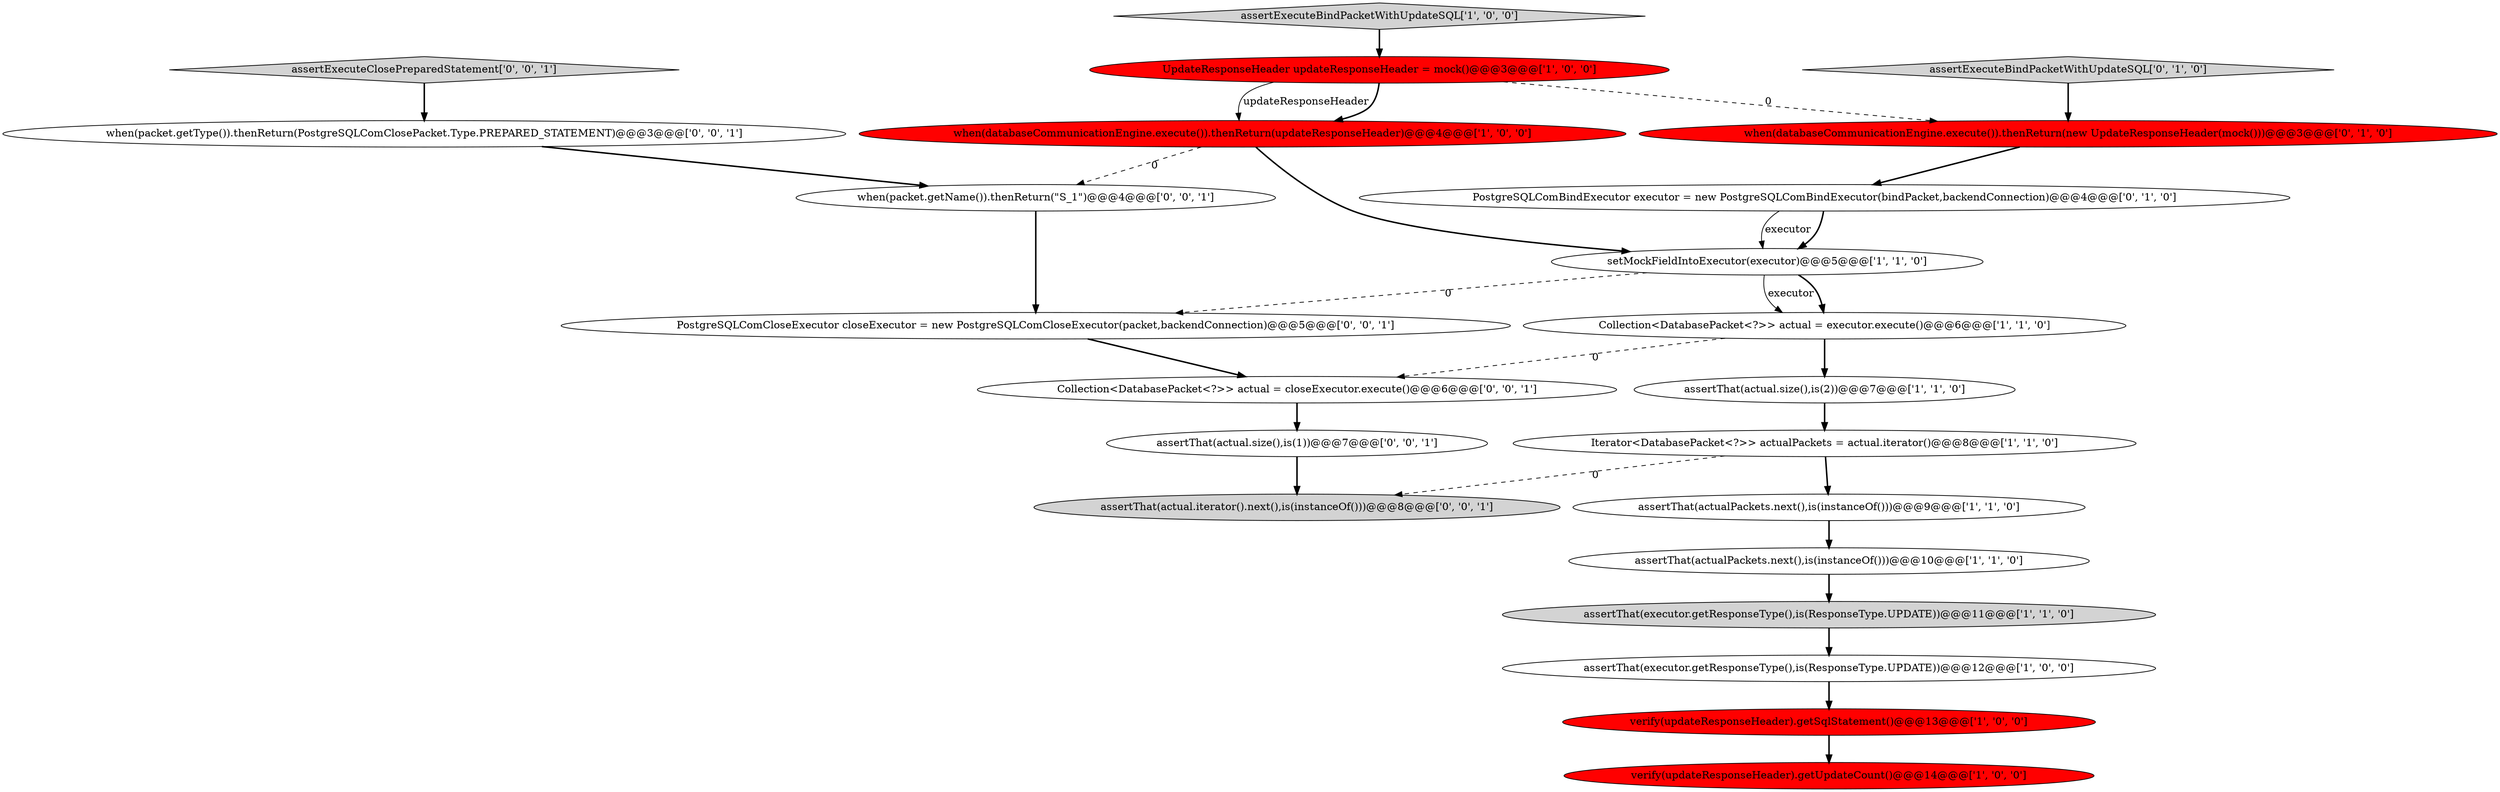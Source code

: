 digraph {
9 [style = filled, label = "assertThat(executor.getResponseType(),is(ResponseType.UPDATE))@@@11@@@['1', '1', '0']", fillcolor = lightgray, shape = ellipse image = "AAA0AAABBB1BBB"];
15 [style = filled, label = "PostgreSQLComBindExecutor executor = new PostgreSQLComBindExecutor(bindPacket,backendConnection)@@@4@@@['0', '1', '0']", fillcolor = white, shape = ellipse image = "AAA0AAABBB2BBB"];
10 [style = filled, label = "assertThat(actual.size(),is(2))@@@7@@@['1', '1', '0']", fillcolor = white, shape = ellipse image = "AAA0AAABBB1BBB"];
20 [style = filled, label = "assertExecuteClosePreparedStatement['0', '0', '1']", fillcolor = lightgray, shape = diamond image = "AAA0AAABBB3BBB"];
3 [style = filled, label = "Iterator<DatabasePacket<?>> actualPackets = actual.iterator()@@@8@@@['1', '1', '0']", fillcolor = white, shape = ellipse image = "AAA0AAABBB1BBB"];
17 [style = filled, label = "PostgreSQLComCloseExecutor closeExecutor = new PostgreSQLComCloseExecutor(packet,backendConnection)@@@5@@@['0', '0', '1']", fillcolor = white, shape = ellipse image = "AAA0AAABBB3BBB"];
4 [style = filled, label = "Collection<DatabasePacket<?>> actual = executor.execute()@@@6@@@['1', '1', '0']", fillcolor = white, shape = ellipse image = "AAA0AAABBB1BBB"];
11 [style = filled, label = "assertExecuteBindPacketWithUpdateSQL['1', '0', '0']", fillcolor = lightgray, shape = diamond image = "AAA0AAABBB1BBB"];
2 [style = filled, label = "setMockFieldIntoExecutor(executor)@@@5@@@['1', '1', '0']", fillcolor = white, shape = ellipse image = "AAA0AAABBB1BBB"];
14 [style = filled, label = "assertExecuteBindPacketWithUpdateSQL['0', '1', '0']", fillcolor = lightgray, shape = diamond image = "AAA0AAABBB2BBB"];
12 [style = filled, label = "verify(updateResponseHeader).getSqlStatement()@@@13@@@['1', '0', '0']", fillcolor = red, shape = ellipse image = "AAA1AAABBB1BBB"];
7 [style = filled, label = "assertThat(actualPackets.next(),is(instanceOf()))@@@9@@@['1', '1', '0']", fillcolor = white, shape = ellipse image = "AAA0AAABBB1BBB"];
18 [style = filled, label = "assertThat(actual.iterator().next(),is(instanceOf()))@@@8@@@['0', '0', '1']", fillcolor = lightgray, shape = ellipse image = "AAA0AAABBB3BBB"];
6 [style = filled, label = "verify(updateResponseHeader).getUpdateCount()@@@14@@@['1', '0', '0']", fillcolor = red, shape = ellipse image = "AAA1AAABBB1BBB"];
16 [style = filled, label = "when(packet.getName()).thenReturn(\"S_1\")@@@4@@@['0', '0', '1']", fillcolor = white, shape = ellipse image = "AAA0AAABBB3BBB"];
13 [style = filled, label = "when(databaseCommunicationEngine.execute()).thenReturn(new UpdateResponseHeader(mock()))@@@3@@@['0', '1', '0']", fillcolor = red, shape = ellipse image = "AAA1AAABBB2BBB"];
8 [style = filled, label = "assertThat(actualPackets.next(),is(instanceOf()))@@@10@@@['1', '1', '0']", fillcolor = white, shape = ellipse image = "AAA0AAABBB1BBB"];
22 [style = filled, label = "assertThat(actual.size(),is(1))@@@7@@@['0', '0', '1']", fillcolor = white, shape = ellipse image = "AAA0AAABBB3BBB"];
19 [style = filled, label = "Collection<DatabasePacket<?>> actual = closeExecutor.execute()@@@6@@@['0', '0', '1']", fillcolor = white, shape = ellipse image = "AAA0AAABBB3BBB"];
21 [style = filled, label = "when(packet.getType()).thenReturn(PostgreSQLComClosePacket.Type.PREPARED_STATEMENT)@@@3@@@['0', '0', '1']", fillcolor = white, shape = ellipse image = "AAA0AAABBB3BBB"];
5 [style = filled, label = "when(databaseCommunicationEngine.execute()).thenReturn(updateResponseHeader)@@@4@@@['1', '0', '0']", fillcolor = red, shape = ellipse image = "AAA1AAABBB1BBB"];
1 [style = filled, label = "assertThat(executor.getResponseType(),is(ResponseType.UPDATE))@@@12@@@['1', '0', '0']", fillcolor = white, shape = ellipse image = "AAA0AAABBB1BBB"];
0 [style = filled, label = "UpdateResponseHeader updateResponseHeader = mock()@@@3@@@['1', '0', '0']", fillcolor = red, shape = ellipse image = "AAA1AAABBB1BBB"];
4->10 [style = bold, label=""];
15->2 [style = bold, label=""];
2->4 [style = solid, label="executor"];
3->18 [style = dashed, label="0"];
10->3 [style = bold, label=""];
16->17 [style = bold, label=""];
7->8 [style = bold, label=""];
12->6 [style = bold, label=""];
2->4 [style = bold, label=""];
2->17 [style = dashed, label="0"];
0->5 [style = solid, label="updateResponseHeader"];
17->19 [style = bold, label=""];
20->21 [style = bold, label=""];
15->2 [style = solid, label="executor"];
5->16 [style = dashed, label="0"];
5->2 [style = bold, label=""];
11->0 [style = bold, label=""];
22->18 [style = bold, label=""];
3->7 [style = bold, label=""];
0->13 [style = dashed, label="0"];
8->9 [style = bold, label=""];
1->12 [style = bold, label=""];
21->16 [style = bold, label=""];
4->19 [style = dashed, label="0"];
13->15 [style = bold, label=""];
14->13 [style = bold, label=""];
9->1 [style = bold, label=""];
19->22 [style = bold, label=""];
0->5 [style = bold, label=""];
}
